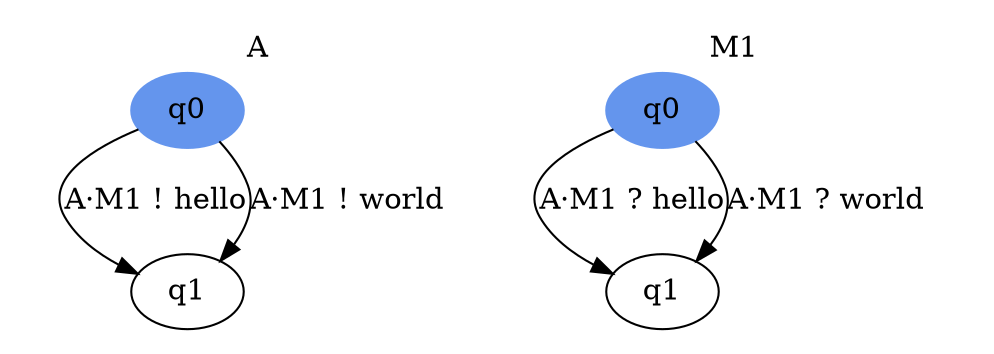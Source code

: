 digraph CFSMs {
 graph [color=white ratio=compress margin=0];
   subgraph cluster_A{
   label = A;
	Aq0	[style=filled, color=cornflowerblue]
	Aq0		[label = "q0"];
	Aq1		[label = "q1"];
	Aq0 -> Aq1	[label = "A&middot;M1 ! hello"];
	Aq0 -> Aq1	[label = "A&middot;M1 ! world"];
   }

   subgraph cluster_M1{
   label = M1;
	M1q0	[style=filled, color=cornflowerblue]
	M1q0		[label = "q0"];
	M1q1		[label = "q1"];
	M1q0 -> M1q1	[label = "A&middot;M1 ? hello"];
	M1q0 -> M1q1	[label = "A&middot;M1 ? world"];
   }

}

